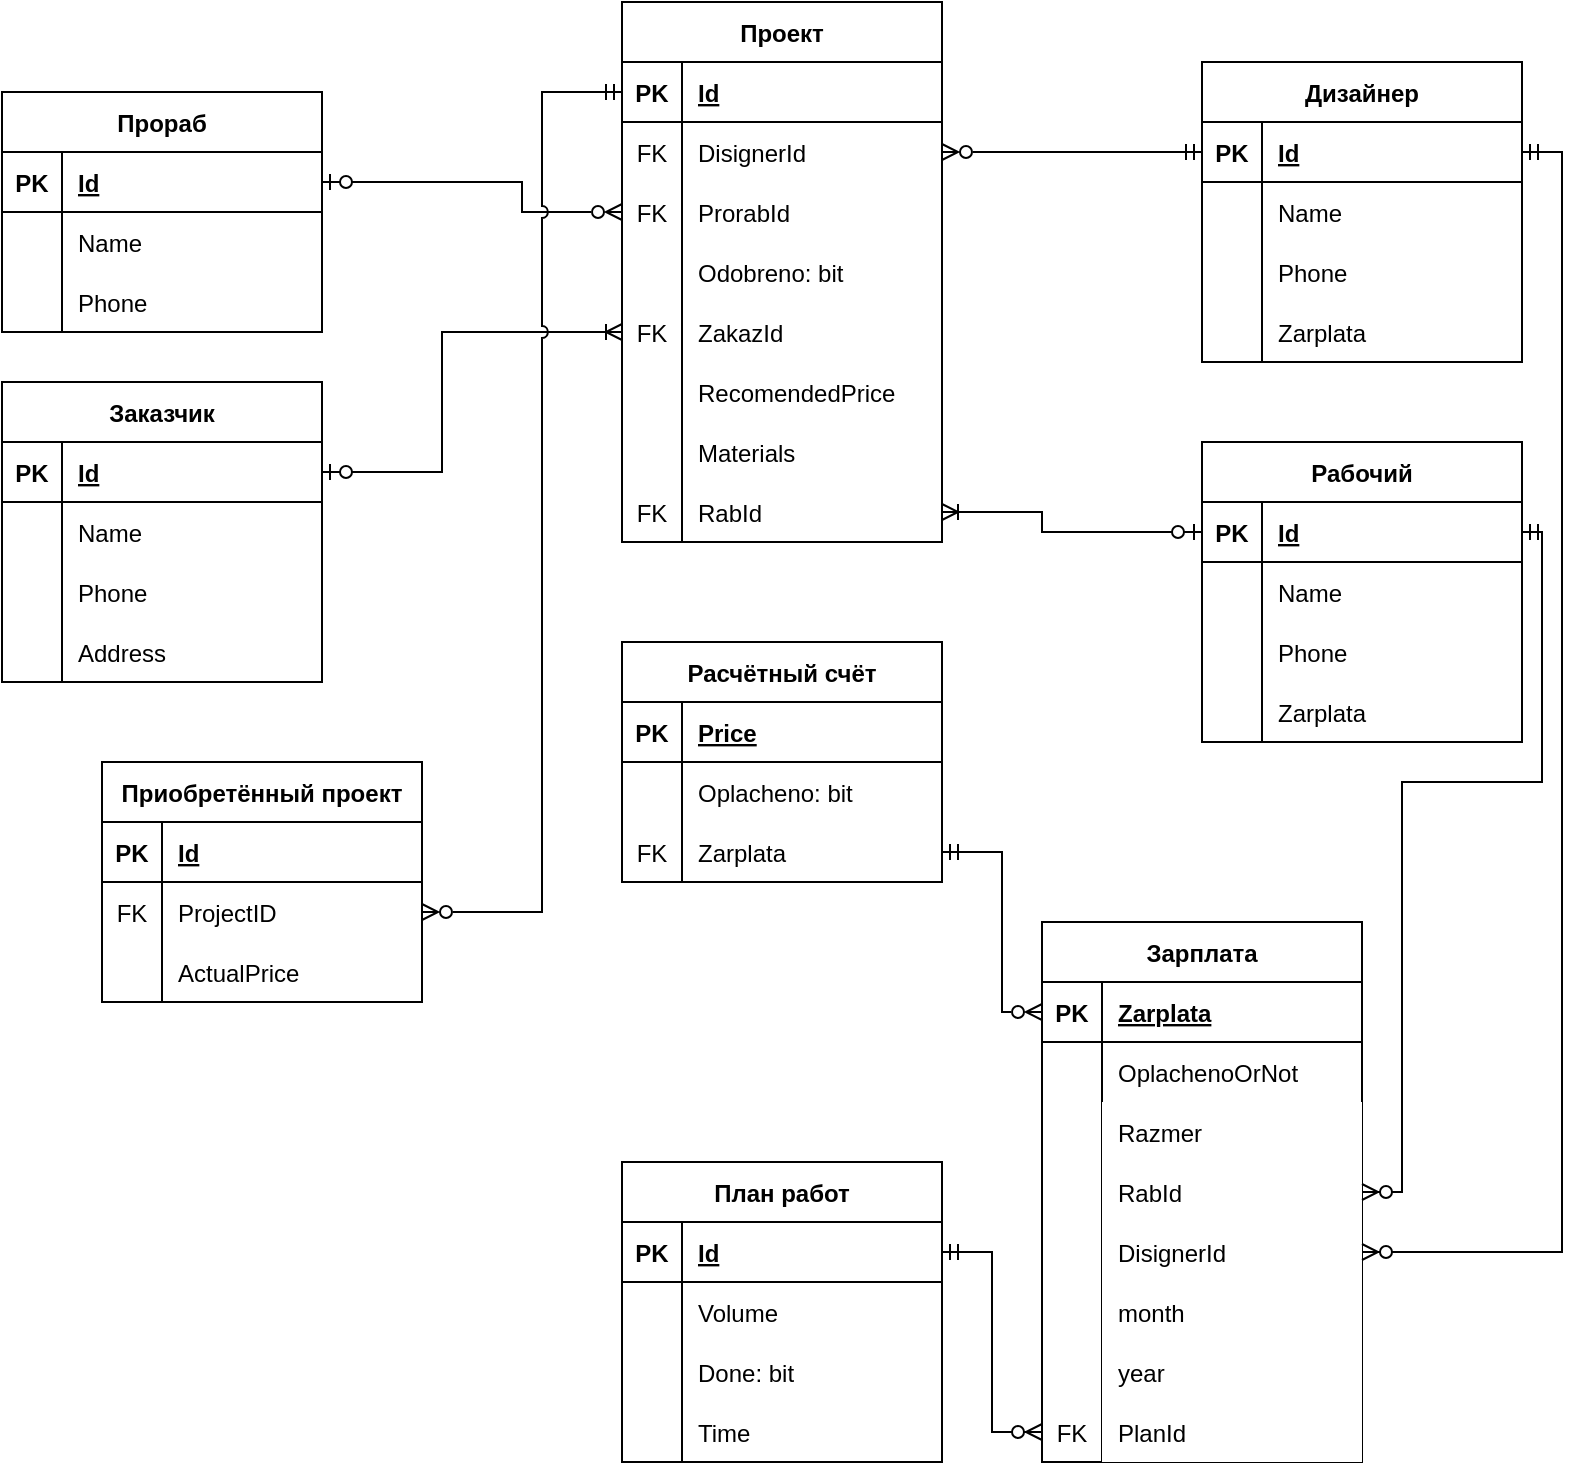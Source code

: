 <mxfile version="13.9.9" type="device"><diagram id="3Rl8tJcSyYSh5Y90n7Nx" name="Page-1"><mxGraphModel dx="1086" dy="806" grid="1" gridSize="10" guides="1" tooltips="1" connect="1" arrows="1" fold="1" page="1" pageScale="1" pageWidth="827" pageHeight="1169" math="0" shadow="0"><root><mxCell id="0"/><mxCell id="1" parent="0"/><mxCell id="2GZpzk0-WSEuEttG-zYp-17" value="Дизайнер" style="shape=table;startSize=30;container=1;collapsible=1;childLayout=tableLayout;fixedRows=1;rowLines=0;fontStyle=1;align=center;resizeLast=1;" parent="1" vertex="1"><mxGeometry x="630" y="60" width="160" height="150" as="geometry"><mxRectangle x="30" y="60" width="90" height="30" as="alternateBounds"/></mxGeometry></mxCell><mxCell id="2GZpzk0-WSEuEttG-zYp-18" value="" style="shape=partialRectangle;collapsible=0;dropTarget=0;pointerEvents=0;fillColor=none;top=0;left=0;bottom=1;right=0;points=[[0,0.5],[1,0.5]];portConstraint=eastwest;" parent="2GZpzk0-WSEuEttG-zYp-17" vertex="1"><mxGeometry y="30" width="160" height="30" as="geometry"/></mxCell><mxCell id="2GZpzk0-WSEuEttG-zYp-19" value="PK" style="shape=partialRectangle;connectable=0;fillColor=none;top=0;left=0;bottom=0;right=0;fontStyle=1;overflow=hidden;" parent="2GZpzk0-WSEuEttG-zYp-18" vertex="1"><mxGeometry width="30" height="30" as="geometry"><mxRectangle width="30" height="30" as="alternateBounds"/></mxGeometry></mxCell><mxCell id="2GZpzk0-WSEuEttG-zYp-20" value="Id" style="shape=partialRectangle;connectable=0;fillColor=none;top=0;left=0;bottom=0;right=0;align=left;spacingLeft=6;fontStyle=5;overflow=hidden;" parent="2GZpzk0-WSEuEttG-zYp-18" vertex="1"><mxGeometry x="30" width="130" height="30" as="geometry"><mxRectangle width="130" height="30" as="alternateBounds"/></mxGeometry></mxCell><mxCell id="2GZpzk0-WSEuEttG-zYp-21" value="" style="shape=partialRectangle;collapsible=0;dropTarget=0;pointerEvents=0;fillColor=none;top=0;left=0;bottom=0;right=0;points=[[0,0.5],[1,0.5]];portConstraint=eastwest;" parent="2GZpzk0-WSEuEttG-zYp-17" vertex="1"><mxGeometry y="60" width="160" height="30" as="geometry"/></mxCell><mxCell id="2GZpzk0-WSEuEttG-zYp-22" value="" style="shape=partialRectangle;connectable=0;fillColor=none;top=0;left=0;bottom=0;right=0;editable=1;overflow=hidden;" parent="2GZpzk0-WSEuEttG-zYp-21" vertex="1"><mxGeometry width="30" height="30" as="geometry"><mxRectangle width="30" height="30" as="alternateBounds"/></mxGeometry></mxCell><mxCell id="2GZpzk0-WSEuEttG-zYp-23" value="Name" style="shape=partialRectangle;connectable=0;fillColor=none;top=0;left=0;bottom=0;right=0;align=left;spacingLeft=6;overflow=hidden;" parent="2GZpzk0-WSEuEttG-zYp-21" vertex="1"><mxGeometry x="30" width="130" height="30" as="geometry"><mxRectangle width="130" height="30" as="alternateBounds"/></mxGeometry></mxCell><mxCell id="2GZpzk0-WSEuEttG-zYp-52" style="shape=partialRectangle;collapsible=0;dropTarget=0;pointerEvents=0;fillColor=none;top=0;left=0;bottom=0;right=0;points=[[0,0.5],[1,0.5]];portConstraint=eastwest;" parent="2GZpzk0-WSEuEttG-zYp-17" vertex="1"><mxGeometry y="90" width="160" height="30" as="geometry"/></mxCell><mxCell id="2GZpzk0-WSEuEttG-zYp-53" style="shape=partialRectangle;connectable=0;fillColor=none;top=0;left=0;bottom=0;right=0;editable=1;overflow=hidden;" parent="2GZpzk0-WSEuEttG-zYp-52" vertex="1"><mxGeometry width="30" height="30" as="geometry"><mxRectangle width="30" height="30" as="alternateBounds"/></mxGeometry></mxCell><mxCell id="2GZpzk0-WSEuEttG-zYp-54" value="Phone" style="shape=partialRectangle;connectable=0;fillColor=none;top=0;left=0;bottom=0;right=0;align=left;spacingLeft=6;overflow=hidden;" parent="2GZpzk0-WSEuEttG-zYp-52" vertex="1"><mxGeometry x="30" width="130" height="30" as="geometry"><mxRectangle width="130" height="30" as="alternateBounds"/></mxGeometry></mxCell><mxCell id="2GZpzk0-WSEuEttG-zYp-129" style="shape=partialRectangle;collapsible=0;dropTarget=0;pointerEvents=0;fillColor=none;top=0;left=0;bottom=0;right=0;points=[[0,0.5],[1,0.5]];portConstraint=eastwest;" parent="2GZpzk0-WSEuEttG-zYp-17" vertex="1"><mxGeometry y="120" width="160" height="30" as="geometry"/></mxCell><mxCell id="2GZpzk0-WSEuEttG-zYp-130" value="" style="shape=partialRectangle;connectable=0;fillColor=none;top=0;left=0;bottom=0;right=0;editable=1;overflow=hidden;" parent="2GZpzk0-WSEuEttG-zYp-129" vertex="1"><mxGeometry width="30" height="30" as="geometry"><mxRectangle width="30" height="30" as="alternateBounds"/></mxGeometry></mxCell><mxCell id="2GZpzk0-WSEuEttG-zYp-131" value="Zarplata" style="shape=partialRectangle;connectable=0;fillColor=none;top=0;left=0;bottom=0;right=0;align=left;spacingLeft=6;overflow=hidden;" parent="2GZpzk0-WSEuEttG-zYp-129" vertex="1"><mxGeometry x="30" width="130" height="30" as="geometry"><mxRectangle width="130" height="30" as="alternateBounds"/></mxGeometry></mxCell><mxCell id="2GZpzk0-WSEuEttG-zYp-24" value="Рабочий" style="shape=table;startSize=30;container=1;collapsible=1;childLayout=tableLayout;fixedRows=1;rowLines=0;fontStyle=1;align=center;resizeLast=1;" parent="1" vertex="1"><mxGeometry x="630" y="250" width="160" height="150" as="geometry"><mxRectangle x="30" y="60" width="90" height="30" as="alternateBounds"/></mxGeometry></mxCell><mxCell id="2GZpzk0-WSEuEttG-zYp-25" value="" style="shape=partialRectangle;collapsible=0;dropTarget=0;pointerEvents=0;fillColor=none;top=0;left=0;bottom=1;right=0;points=[[0,0.5],[1,0.5]];portConstraint=eastwest;" parent="2GZpzk0-WSEuEttG-zYp-24" vertex="1"><mxGeometry y="30" width="160" height="30" as="geometry"/></mxCell><mxCell id="2GZpzk0-WSEuEttG-zYp-26" value="PK" style="shape=partialRectangle;connectable=0;fillColor=none;top=0;left=0;bottom=0;right=0;fontStyle=1;overflow=hidden;" parent="2GZpzk0-WSEuEttG-zYp-25" vertex="1"><mxGeometry width="30" height="30" as="geometry"><mxRectangle width="30" height="30" as="alternateBounds"/></mxGeometry></mxCell><mxCell id="2GZpzk0-WSEuEttG-zYp-27" value="Id" style="shape=partialRectangle;connectable=0;fillColor=none;top=0;left=0;bottom=0;right=0;align=left;spacingLeft=6;fontStyle=5;overflow=hidden;" parent="2GZpzk0-WSEuEttG-zYp-25" vertex="1"><mxGeometry x="30" width="130" height="30" as="geometry"><mxRectangle width="130" height="30" as="alternateBounds"/></mxGeometry></mxCell><mxCell id="2GZpzk0-WSEuEttG-zYp-28" value="" style="shape=partialRectangle;collapsible=0;dropTarget=0;pointerEvents=0;fillColor=none;top=0;left=0;bottom=0;right=0;points=[[0,0.5],[1,0.5]];portConstraint=eastwest;" parent="2GZpzk0-WSEuEttG-zYp-24" vertex="1"><mxGeometry y="60" width="160" height="30" as="geometry"/></mxCell><mxCell id="2GZpzk0-WSEuEttG-zYp-29" value="" style="shape=partialRectangle;connectable=0;fillColor=none;top=0;left=0;bottom=0;right=0;editable=1;overflow=hidden;" parent="2GZpzk0-WSEuEttG-zYp-28" vertex="1"><mxGeometry width="30" height="30" as="geometry"><mxRectangle width="30" height="30" as="alternateBounds"/></mxGeometry></mxCell><mxCell id="2GZpzk0-WSEuEttG-zYp-30" value="Name" style="shape=partialRectangle;connectable=0;fillColor=none;top=0;left=0;bottom=0;right=0;align=left;spacingLeft=6;overflow=hidden;" parent="2GZpzk0-WSEuEttG-zYp-28" vertex="1"><mxGeometry x="30" width="130" height="30" as="geometry"><mxRectangle width="130" height="30" as="alternateBounds"/></mxGeometry></mxCell><mxCell id="2GZpzk0-WSEuEttG-zYp-49" style="shape=partialRectangle;collapsible=0;dropTarget=0;pointerEvents=0;fillColor=none;top=0;left=0;bottom=0;right=0;points=[[0,0.5],[1,0.5]];portConstraint=eastwest;" parent="2GZpzk0-WSEuEttG-zYp-24" vertex="1"><mxGeometry y="90" width="160" height="30" as="geometry"/></mxCell><mxCell id="2GZpzk0-WSEuEttG-zYp-50" style="shape=partialRectangle;connectable=0;fillColor=none;top=0;left=0;bottom=0;right=0;editable=1;overflow=hidden;" parent="2GZpzk0-WSEuEttG-zYp-49" vertex="1"><mxGeometry width="30" height="30" as="geometry"><mxRectangle width="30" height="30" as="alternateBounds"/></mxGeometry></mxCell><mxCell id="2GZpzk0-WSEuEttG-zYp-51" value="Phone" style="shape=partialRectangle;connectable=0;fillColor=none;top=0;left=0;bottom=0;right=0;align=left;spacingLeft=6;overflow=hidden;" parent="2GZpzk0-WSEuEttG-zYp-49" vertex="1"><mxGeometry x="30" width="130" height="30" as="geometry"><mxRectangle width="130" height="30" as="alternateBounds"/></mxGeometry></mxCell><mxCell id="2GZpzk0-WSEuEttG-zYp-110" style="shape=partialRectangle;collapsible=0;dropTarget=0;pointerEvents=0;fillColor=none;top=0;left=0;bottom=0;right=0;points=[[0,0.5],[1,0.5]];portConstraint=eastwest;" parent="2GZpzk0-WSEuEttG-zYp-24" vertex="1"><mxGeometry y="120" width="160" height="30" as="geometry"/></mxCell><mxCell id="2GZpzk0-WSEuEttG-zYp-111" value="" style="shape=partialRectangle;connectable=0;fillColor=none;top=0;left=0;bottom=0;right=0;editable=1;overflow=hidden;" parent="2GZpzk0-WSEuEttG-zYp-110" vertex="1"><mxGeometry width="30" height="30" as="geometry"><mxRectangle width="30" height="30" as="alternateBounds"/></mxGeometry></mxCell><mxCell id="2GZpzk0-WSEuEttG-zYp-112" value="Zarplata" style="shape=partialRectangle;connectable=0;fillColor=none;top=0;left=0;bottom=0;right=0;align=left;spacingLeft=6;overflow=hidden;" parent="2GZpzk0-WSEuEttG-zYp-110" vertex="1"><mxGeometry x="30" width="130" height="30" as="geometry"><mxRectangle width="130" height="30" as="alternateBounds"/></mxGeometry></mxCell><mxCell id="2GZpzk0-WSEuEttG-zYp-65" value="Заказчик" style="shape=table;startSize=30;container=1;collapsible=1;childLayout=tableLayout;fixedRows=1;rowLines=0;fontStyle=1;align=center;resizeLast=1;" parent="1" vertex="1"><mxGeometry x="30" y="220" width="160" height="150" as="geometry"><mxRectangle x="30" y="60" width="90" height="30" as="alternateBounds"/></mxGeometry></mxCell><mxCell id="2GZpzk0-WSEuEttG-zYp-66" value="" style="shape=partialRectangle;collapsible=0;dropTarget=0;pointerEvents=0;fillColor=none;top=0;left=0;bottom=1;right=0;points=[[0,0.5],[1,0.5]];portConstraint=eastwest;" parent="2GZpzk0-WSEuEttG-zYp-65" vertex="1"><mxGeometry y="30" width="160" height="30" as="geometry"/></mxCell><mxCell id="2GZpzk0-WSEuEttG-zYp-67" value="PK" style="shape=partialRectangle;connectable=0;fillColor=none;top=0;left=0;bottom=0;right=0;fontStyle=1;overflow=hidden;" parent="2GZpzk0-WSEuEttG-zYp-66" vertex="1"><mxGeometry width="30" height="30" as="geometry"><mxRectangle width="30" height="30" as="alternateBounds"/></mxGeometry></mxCell><mxCell id="2GZpzk0-WSEuEttG-zYp-68" value="Id" style="shape=partialRectangle;connectable=0;fillColor=none;top=0;left=0;bottom=0;right=0;align=left;spacingLeft=6;fontStyle=5;overflow=hidden;" parent="2GZpzk0-WSEuEttG-zYp-66" vertex="1"><mxGeometry x="30" width="130" height="30" as="geometry"><mxRectangle width="130" height="30" as="alternateBounds"/></mxGeometry></mxCell><mxCell id="2GZpzk0-WSEuEttG-zYp-69" value="" style="shape=partialRectangle;collapsible=0;dropTarget=0;pointerEvents=0;fillColor=none;top=0;left=0;bottom=0;right=0;points=[[0,0.5],[1,0.5]];portConstraint=eastwest;" parent="2GZpzk0-WSEuEttG-zYp-65" vertex="1"><mxGeometry y="60" width="160" height="30" as="geometry"/></mxCell><mxCell id="2GZpzk0-WSEuEttG-zYp-70" value="" style="shape=partialRectangle;connectable=0;fillColor=none;top=0;left=0;bottom=0;right=0;editable=1;overflow=hidden;" parent="2GZpzk0-WSEuEttG-zYp-69" vertex="1"><mxGeometry width="30" height="30" as="geometry"><mxRectangle width="30" height="30" as="alternateBounds"/></mxGeometry></mxCell><mxCell id="2GZpzk0-WSEuEttG-zYp-71" value="Name" style="shape=partialRectangle;connectable=0;fillColor=none;top=0;left=0;bottom=0;right=0;align=left;spacingLeft=6;overflow=hidden;" parent="2GZpzk0-WSEuEttG-zYp-69" vertex="1"><mxGeometry x="30" width="130" height="30" as="geometry"><mxRectangle width="130" height="30" as="alternateBounds"/></mxGeometry></mxCell><mxCell id="2GZpzk0-WSEuEttG-zYp-72" style="shape=partialRectangle;collapsible=0;dropTarget=0;pointerEvents=0;fillColor=none;top=0;left=0;bottom=0;right=0;points=[[0,0.5],[1,0.5]];portConstraint=eastwest;" parent="2GZpzk0-WSEuEttG-zYp-65" vertex="1"><mxGeometry y="90" width="160" height="30" as="geometry"/></mxCell><mxCell id="2GZpzk0-WSEuEttG-zYp-73" style="shape=partialRectangle;connectable=0;fillColor=none;top=0;left=0;bottom=0;right=0;editable=1;overflow=hidden;" parent="2GZpzk0-WSEuEttG-zYp-72" vertex="1"><mxGeometry width="30" height="30" as="geometry"><mxRectangle width="30" height="30" as="alternateBounds"/></mxGeometry></mxCell><mxCell id="2GZpzk0-WSEuEttG-zYp-74" value="Phone" style="shape=partialRectangle;connectable=0;fillColor=none;top=0;left=0;bottom=0;right=0;align=left;spacingLeft=6;overflow=hidden;" parent="2GZpzk0-WSEuEttG-zYp-72" vertex="1"><mxGeometry x="30" width="130" height="30" as="geometry"><mxRectangle width="130" height="30" as="alternateBounds"/></mxGeometry></mxCell><mxCell id="2GZpzk0-WSEuEttG-zYp-75" style="shape=partialRectangle;collapsible=0;dropTarget=0;pointerEvents=0;fillColor=none;top=0;left=0;bottom=0;right=0;points=[[0,0.5],[1,0.5]];portConstraint=eastwest;" parent="2GZpzk0-WSEuEttG-zYp-65" vertex="1"><mxGeometry y="120" width="160" height="30" as="geometry"/></mxCell><mxCell id="2GZpzk0-WSEuEttG-zYp-76" style="shape=partialRectangle;connectable=0;fillColor=none;top=0;left=0;bottom=0;right=0;editable=1;overflow=hidden;" parent="2GZpzk0-WSEuEttG-zYp-75" vertex="1"><mxGeometry width="30" height="30" as="geometry"><mxRectangle width="30" height="30" as="alternateBounds"/></mxGeometry></mxCell><mxCell id="2GZpzk0-WSEuEttG-zYp-77" value="Address" style="shape=partialRectangle;connectable=0;fillColor=none;top=0;left=0;bottom=0;right=0;align=left;spacingLeft=6;overflow=hidden;" parent="2GZpzk0-WSEuEttG-zYp-75" vertex="1"><mxGeometry x="30" width="130" height="30" as="geometry"><mxRectangle width="130" height="30" as="alternateBounds"/></mxGeometry></mxCell><mxCell id="2GZpzk0-WSEuEttG-zYp-81" value="Проект" style="shape=table;startSize=30;container=1;collapsible=1;childLayout=tableLayout;fixedRows=1;rowLines=0;fontStyle=1;align=center;resizeLast=1;" parent="1" vertex="1"><mxGeometry x="340" y="30" width="160" height="270" as="geometry"><mxRectangle x="30" y="60" width="90" height="30" as="alternateBounds"/></mxGeometry></mxCell><mxCell id="2GZpzk0-WSEuEttG-zYp-82" value="" style="shape=partialRectangle;collapsible=0;dropTarget=0;pointerEvents=0;fillColor=none;top=0;left=0;bottom=1;right=0;points=[[0,0.5],[1,0.5]];portConstraint=eastwest;" parent="2GZpzk0-WSEuEttG-zYp-81" vertex="1"><mxGeometry y="30" width="160" height="30" as="geometry"/></mxCell><mxCell id="2GZpzk0-WSEuEttG-zYp-83" value="PK" style="shape=partialRectangle;connectable=0;fillColor=none;top=0;left=0;bottom=0;right=0;fontStyle=1;overflow=hidden;" parent="2GZpzk0-WSEuEttG-zYp-82" vertex="1"><mxGeometry width="30" height="30" as="geometry"><mxRectangle width="30" height="30" as="alternateBounds"/></mxGeometry></mxCell><mxCell id="2GZpzk0-WSEuEttG-zYp-84" value="Id" style="shape=partialRectangle;connectable=0;fillColor=none;top=0;left=0;bottom=0;right=0;align=left;spacingLeft=6;fontStyle=5;overflow=hidden;" parent="2GZpzk0-WSEuEttG-zYp-82" vertex="1"><mxGeometry x="30" width="130" height="30" as="geometry"><mxRectangle width="130" height="30" as="alternateBounds"/></mxGeometry></mxCell><mxCell id="2GZpzk0-WSEuEttG-zYp-85" value="" style="shape=partialRectangle;collapsible=0;dropTarget=0;pointerEvents=0;fillColor=none;top=0;left=0;bottom=0;right=0;points=[[0,0.5],[1,0.5]];portConstraint=eastwest;" parent="2GZpzk0-WSEuEttG-zYp-81" vertex="1"><mxGeometry y="60" width="160" height="30" as="geometry"/></mxCell><mxCell id="2GZpzk0-WSEuEttG-zYp-86" value="FK" style="shape=partialRectangle;connectable=0;fillColor=none;top=0;left=0;bottom=0;right=0;editable=1;overflow=hidden;" parent="2GZpzk0-WSEuEttG-zYp-85" vertex="1"><mxGeometry width="30" height="30" as="geometry"><mxRectangle width="30" height="30" as="alternateBounds"/></mxGeometry></mxCell><mxCell id="2GZpzk0-WSEuEttG-zYp-87" value="DisignerId" style="shape=partialRectangle;connectable=0;fillColor=none;top=0;left=0;bottom=0;right=0;align=left;spacingLeft=6;overflow=hidden;" parent="2GZpzk0-WSEuEttG-zYp-85" vertex="1"><mxGeometry x="30" width="130" height="30" as="geometry"><mxRectangle width="130" height="30" as="alternateBounds"/></mxGeometry></mxCell><mxCell id="2GZpzk0-WSEuEttG-zYp-220" style="shape=partialRectangle;collapsible=0;dropTarget=0;pointerEvents=0;fillColor=none;top=0;left=0;bottom=0;right=0;points=[[0,0.5],[1,0.5]];portConstraint=eastwest;" parent="2GZpzk0-WSEuEttG-zYp-81" vertex="1"><mxGeometry y="90" width="160" height="30" as="geometry"/></mxCell><mxCell id="2GZpzk0-WSEuEttG-zYp-221" value="FK" style="shape=partialRectangle;connectable=0;fillColor=none;top=0;left=0;bottom=0;right=0;editable=1;overflow=hidden;" parent="2GZpzk0-WSEuEttG-zYp-220" vertex="1"><mxGeometry width="30" height="30" as="geometry"><mxRectangle width="30" height="30" as="alternateBounds"/></mxGeometry></mxCell><mxCell id="2GZpzk0-WSEuEttG-zYp-222" value="ProrabId" style="shape=partialRectangle;connectable=0;fillColor=none;top=0;left=0;bottom=0;right=0;align=left;spacingLeft=6;overflow=hidden;" parent="2GZpzk0-WSEuEttG-zYp-220" vertex="1"><mxGeometry x="30" width="130" height="30" as="geometry"><mxRectangle width="130" height="30" as="alternateBounds"/></mxGeometry></mxCell><mxCell id="2GZpzk0-WSEuEttG-zYp-88" style="shape=partialRectangle;collapsible=0;dropTarget=0;pointerEvents=0;fillColor=none;top=0;left=0;bottom=0;right=0;points=[[0,0.5],[1,0.5]];portConstraint=eastwest;" parent="2GZpzk0-WSEuEttG-zYp-81" vertex="1"><mxGeometry y="120" width="160" height="30" as="geometry"/></mxCell><mxCell id="2GZpzk0-WSEuEttG-zYp-89" style="shape=partialRectangle;connectable=0;fillColor=none;top=0;left=0;bottom=0;right=0;editable=1;overflow=hidden;" parent="2GZpzk0-WSEuEttG-zYp-88" vertex="1"><mxGeometry width="30" height="30" as="geometry"><mxRectangle width="30" height="30" as="alternateBounds"/></mxGeometry></mxCell><mxCell id="2GZpzk0-WSEuEttG-zYp-90" value="Odobreno: bit" style="shape=partialRectangle;connectable=0;fillColor=none;top=0;left=0;bottom=0;right=0;align=left;spacingLeft=6;overflow=hidden;" parent="2GZpzk0-WSEuEttG-zYp-88" vertex="1"><mxGeometry x="30" width="130" height="30" as="geometry"><mxRectangle width="130" height="30" as="alternateBounds"/></mxGeometry></mxCell><mxCell id="2GZpzk0-WSEuEttG-zYp-91" style="shape=partialRectangle;collapsible=0;dropTarget=0;pointerEvents=0;fillColor=none;top=0;left=0;bottom=0;right=0;points=[[0,0.5],[1,0.5]];portConstraint=eastwest;" parent="2GZpzk0-WSEuEttG-zYp-81" vertex="1"><mxGeometry y="150" width="160" height="30" as="geometry"/></mxCell><mxCell id="2GZpzk0-WSEuEttG-zYp-92" value="FK" style="shape=partialRectangle;connectable=0;fillColor=none;top=0;left=0;bottom=0;right=0;editable=1;overflow=hidden;" parent="2GZpzk0-WSEuEttG-zYp-91" vertex="1"><mxGeometry width="30" height="30" as="geometry"><mxRectangle width="30" height="30" as="alternateBounds"/></mxGeometry></mxCell><mxCell id="2GZpzk0-WSEuEttG-zYp-93" value="ZakazId" style="shape=partialRectangle;connectable=0;fillColor=none;top=0;left=0;bottom=0;right=0;align=left;spacingLeft=6;overflow=hidden;" parent="2GZpzk0-WSEuEttG-zYp-91" vertex="1"><mxGeometry x="30" width="130" height="30" as="geometry"><mxRectangle width="130" height="30" as="alternateBounds"/></mxGeometry></mxCell><mxCell id="2GZpzk0-WSEuEttG-zYp-94" style="shape=partialRectangle;collapsible=0;dropTarget=0;pointerEvents=0;fillColor=none;top=0;left=0;bottom=0;right=0;points=[[0,0.5],[1,0.5]];portConstraint=eastwest;" parent="2GZpzk0-WSEuEttG-zYp-81" vertex="1"><mxGeometry y="180" width="160" height="30" as="geometry"/></mxCell><mxCell id="2GZpzk0-WSEuEttG-zYp-95" value="" style="shape=partialRectangle;connectable=0;fillColor=none;top=0;left=0;bottom=0;right=0;editable=1;overflow=hidden;" parent="2GZpzk0-WSEuEttG-zYp-94" vertex="1"><mxGeometry width="30" height="30" as="geometry"><mxRectangle width="30" height="30" as="alternateBounds"/></mxGeometry></mxCell><mxCell id="2GZpzk0-WSEuEttG-zYp-96" value="RecomendedPrice" style="shape=partialRectangle;connectable=0;fillColor=none;top=0;left=0;bottom=0;right=0;align=left;spacingLeft=6;overflow=hidden;" parent="2GZpzk0-WSEuEttG-zYp-94" vertex="1"><mxGeometry x="30" width="130" height="30" as="geometry"><mxRectangle width="130" height="30" as="alternateBounds"/></mxGeometry></mxCell><mxCell id="2GZpzk0-WSEuEttG-zYp-113" style="shape=partialRectangle;collapsible=0;dropTarget=0;pointerEvents=0;fillColor=none;top=0;left=0;bottom=0;right=0;points=[[0,0.5],[1,0.5]];portConstraint=eastwest;" parent="2GZpzk0-WSEuEttG-zYp-81" vertex="1"><mxGeometry y="210" width="160" height="30" as="geometry"/></mxCell><mxCell id="2GZpzk0-WSEuEttG-zYp-114" style="shape=partialRectangle;connectable=0;fillColor=none;top=0;left=0;bottom=0;right=0;editable=1;overflow=hidden;" parent="2GZpzk0-WSEuEttG-zYp-113" vertex="1"><mxGeometry width="30" height="30" as="geometry"><mxRectangle width="30" height="30" as="alternateBounds"/></mxGeometry></mxCell><mxCell id="2GZpzk0-WSEuEttG-zYp-115" value="Materials" style="shape=partialRectangle;connectable=0;fillColor=none;top=0;left=0;bottom=0;right=0;align=left;spacingLeft=6;overflow=hidden;" parent="2GZpzk0-WSEuEttG-zYp-113" vertex="1"><mxGeometry x="30" width="130" height="30" as="geometry"><mxRectangle width="130" height="30" as="alternateBounds"/></mxGeometry></mxCell><mxCell id="2GZpzk0-WSEuEttG-zYp-181" style="shape=partialRectangle;collapsible=0;dropTarget=0;pointerEvents=0;fillColor=none;top=0;left=0;bottom=0;right=0;points=[[0,0.5],[1,0.5]];portConstraint=eastwest;" parent="2GZpzk0-WSEuEttG-zYp-81" vertex="1"><mxGeometry y="240" width="160" height="30" as="geometry"/></mxCell><mxCell id="2GZpzk0-WSEuEttG-zYp-182" value="FK" style="shape=partialRectangle;connectable=0;fillColor=none;top=0;left=0;bottom=0;right=0;editable=1;overflow=hidden;" parent="2GZpzk0-WSEuEttG-zYp-181" vertex="1"><mxGeometry width="30" height="30" as="geometry"><mxRectangle width="30" height="30" as="alternateBounds"/></mxGeometry></mxCell><mxCell id="2GZpzk0-WSEuEttG-zYp-183" value="RabId" style="shape=partialRectangle;connectable=0;fillColor=none;top=0;left=0;bottom=0;right=0;align=left;spacingLeft=6;overflow=hidden;" parent="2GZpzk0-WSEuEttG-zYp-181" vertex="1"><mxGeometry x="30" width="130" height="30" as="geometry"><mxRectangle width="130" height="30" as="alternateBounds"/></mxGeometry></mxCell><mxCell id="2GZpzk0-WSEuEttG-zYp-97" value="Расчётный счёт" style="shape=table;startSize=30;container=1;collapsible=1;childLayout=tableLayout;fixedRows=1;rowLines=0;fontStyle=1;align=center;resizeLast=1;" parent="1" vertex="1"><mxGeometry x="340" y="350" width="160" height="120" as="geometry"><mxRectangle x="30" y="60" width="90" height="30" as="alternateBounds"/></mxGeometry></mxCell><mxCell id="2GZpzk0-WSEuEttG-zYp-98" value="" style="shape=partialRectangle;collapsible=0;dropTarget=0;pointerEvents=0;fillColor=none;top=0;left=0;bottom=1;right=0;points=[[0,0.5],[1,0.5]];portConstraint=eastwest;" parent="2GZpzk0-WSEuEttG-zYp-97" vertex="1"><mxGeometry y="30" width="160" height="30" as="geometry"/></mxCell><mxCell id="2GZpzk0-WSEuEttG-zYp-99" value="PK" style="shape=partialRectangle;connectable=0;fillColor=none;top=0;left=0;bottom=0;right=0;fontStyle=1;overflow=hidden;" parent="2GZpzk0-WSEuEttG-zYp-98" vertex="1"><mxGeometry width="30" height="30" as="geometry"><mxRectangle width="30" height="30" as="alternateBounds"/></mxGeometry></mxCell><mxCell id="2GZpzk0-WSEuEttG-zYp-100" value="Price" style="shape=partialRectangle;connectable=0;fillColor=none;top=0;left=0;bottom=0;right=0;align=left;spacingLeft=6;fontStyle=5;overflow=hidden;" parent="2GZpzk0-WSEuEttG-zYp-98" vertex="1"><mxGeometry x="30" width="130" height="30" as="geometry"><mxRectangle width="130" height="30" as="alternateBounds"/></mxGeometry></mxCell><mxCell id="2GZpzk0-WSEuEttG-zYp-101" value="" style="shape=partialRectangle;collapsible=0;dropTarget=0;pointerEvents=0;fillColor=none;top=0;left=0;bottom=0;right=0;points=[[0,0.5],[1,0.5]];portConstraint=eastwest;" parent="2GZpzk0-WSEuEttG-zYp-97" vertex="1"><mxGeometry y="60" width="160" height="30" as="geometry"/></mxCell><mxCell id="2GZpzk0-WSEuEttG-zYp-102" value="" style="shape=partialRectangle;connectable=0;fillColor=none;top=0;left=0;bottom=0;right=0;editable=1;overflow=hidden;" parent="2GZpzk0-WSEuEttG-zYp-101" vertex="1"><mxGeometry width="30" height="30" as="geometry"><mxRectangle width="30" height="30" as="alternateBounds"/></mxGeometry></mxCell><mxCell id="2GZpzk0-WSEuEttG-zYp-103" value="Oplacheno: bit" style="shape=partialRectangle;connectable=0;fillColor=none;top=0;left=0;bottom=0;right=0;align=left;spacingLeft=6;overflow=hidden;" parent="2GZpzk0-WSEuEttG-zYp-101" vertex="1"><mxGeometry x="30" width="130" height="30" as="geometry"><mxRectangle width="130" height="30" as="alternateBounds"/></mxGeometry></mxCell><mxCell id="2GZpzk0-WSEuEttG-zYp-116" style="shape=partialRectangle;collapsible=0;dropTarget=0;pointerEvents=0;fillColor=none;top=0;left=0;bottom=0;right=0;points=[[0,0.5],[1,0.5]];portConstraint=eastwest;" parent="2GZpzk0-WSEuEttG-zYp-97" vertex="1"><mxGeometry y="90" width="160" height="30" as="geometry"/></mxCell><mxCell id="2GZpzk0-WSEuEttG-zYp-117" value="FK" style="shape=partialRectangle;connectable=0;fillColor=none;top=0;left=0;bottom=0;right=0;editable=1;overflow=hidden;" parent="2GZpzk0-WSEuEttG-zYp-116" vertex="1"><mxGeometry width="30" height="30" as="geometry"><mxRectangle width="30" height="30" as="alternateBounds"/></mxGeometry></mxCell><mxCell id="2GZpzk0-WSEuEttG-zYp-118" value="Zarplata" style="shape=partialRectangle;connectable=0;fillColor=none;top=0;left=0;bottom=0;right=0;align=left;spacingLeft=6;overflow=hidden;" parent="2GZpzk0-WSEuEttG-zYp-116" vertex="1"><mxGeometry x="30" width="130" height="30" as="geometry"><mxRectangle width="130" height="30" as="alternateBounds"/></mxGeometry></mxCell><mxCell id="2GZpzk0-WSEuEttG-zYp-119" value="Зарплата" style="shape=table;startSize=30;container=1;collapsible=1;childLayout=tableLayout;fixedRows=1;rowLines=0;fontStyle=1;align=center;resizeLast=1;" parent="1" vertex="1"><mxGeometry x="550" y="490" width="160" height="270" as="geometry"><mxRectangle x="30" y="60" width="90" height="30" as="alternateBounds"/></mxGeometry></mxCell><mxCell id="2GZpzk0-WSEuEttG-zYp-120" value="" style="shape=partialRectangle;collapsible=0;dropTarget=0;pointerEvents=0;fillColor=none;top=0;left=0;bottom=1;right=0;points=[[0,0.5],[1,0.5]];portConstraint=eastwest;" parent="2GZpzk0-WSEuEttG-zYp-119" vertex="1"><mxGeometry y="30" width="160" height="30" as="geometry"/></mxCell><mxCell id="2GZpzk0-WSEuEttG-zYp-121" value="PK" style="shape=partialRectangle;connectable=0;fillColor=none;top=0;left=0;bottom=0;right=0;fontStyle=1;overflow=hidden;" parent="2GZpzk0-WSEuEttG-zYp-120" vertex="1"><mxGeometry width="30" height="30" as="geometry"><mxRectangle width="30" height="30" as="alternateBounds"/></mxGeometry></mxCell><mxCell id="2GZpzk0-WSEuEttG-zYp-122" value="Zarplata" style="shape=partialRectangle;connectable=0;fillColor=none;top=0;left=0;bottom=0;right=0;align=left;spacingLeft=6;fontStyle=5;overflow=hidden;" parent="2GZpzk0-WSEuEttG-zYp-120" vertex="1"><mxGeometry x="30" width="130" height="30" as="geometry"><mxRectangle width="130" height="30" as="alternateBounds"/></mxGeometry></mxCell><mxCell id="2GZpzk0-WSEuEttG-zYp-123" value="" style="shape=partialRectangle;collapsible=0;dropTarget=0;pointerEvents=0;fillColor=none;top=0;left=0;bottom=0;right=0;points=[[0,0.5],[1,0.5]];portConstraint=eastwest;" parent="2GZpzk0-WSEuEttG-zYp-119" vertex="1"><mxGeometry y="60" width="160" height="30" as="geometry"/></mxCell><mxCell id="2GZpzk0-WSEuEttG-zYp-124" value="" style="shape=partialRectangle;connectable=0;fillColor=none;top=0;left=0;bottom=0;right=0;editable=1;overflow=hidden;" parent="2GZpzk0-WSEuEttG-zYp-123" vertex="1"><mxGeometry width="30" height="30" as="geometry"><mxRectangle width="30" height="30" as="alternateBounds"/></mxGeometry></mxCell><mxCell id="2GZpzk0-WSEuEttG-zYp-125" value="OplachenoOrNot" style="shape=partialRectangle;connectable=0;fillColor=none;top=0;left=0;bottom=0;right=0;align=left;spacingLeft=6;overflow=hidden;" parent="2GZpzk0-WSEuEttG-zYp-123" vertex="1"><mxGeometry x="30" width="130" height="30" as="geometry"><mxRectangle width="130" height="30" as="alternateBounds"/></mxGeometry></mxCell><mxCell id="52WISoop0976-E9HPHbw-19" value="" style="shape=partialRectangle;collapsible=0;dropTarget=0;pointerEvents=0;fillColor=none;top=0;left=0;bottom=0;right=0;points=[[0,0.5],[1,0.5]];portConstraint=eastwest;" parent="2GZpzk0-WSEuEttG-zYp-119" vertex="1"><mxGeometry y="90" width="160" height="30" as="geometry"/></mxCell><mxCell id="52WISoop0976-E9HPHbw-20" value="" style="shape=partialRectangle;connectable=0;fillColor=none;top=0;left=0;bottom=0;right=0;editable=1;overflow=hidden;" parent="52WISoop0976-E9HPHbw-19" vertex="1"><mxGeometry width="30" height="30" as="geometry"><mxRectangle width="30" height="30" as="alternateBounds"/></mxGeometry></mxCell><mxCell id="52WISoop0976-E9HPHbw-21" value="Razmer" style="shape=partialRectangle;connectable=0;top=0;left=0;bottom=0;right=0;align=left;spacingLeft=6;overflow=hidden;" parent="52WISoop0976-E9HPHbw-19" vertex="1"><mxGeometry x="30" width="130" height="30" as="geometry"><mxRectangle width="130" height="30" as="alternateBounds"/></mxGeometry></mxCell><mxCell id="52WISoop0976-E9HPHbw-22" value="" style="shape=partialRectangle;collapsible=0;dropTarget=0;pointerEvents=0;fillColor=none;top=0;left=0;bottom=0;right=0;points=[[0,0.5],[1,0.5]];portConstraint=eastwest;" parent="2GZpzk0-WSEuEttG-zYp-119" vertex="1"><mxGeometry y="120" width="160" height="30" as="geometry"/></mxCell><mxCell id="52WISoop0976-E9HPHbw-23" value="" style="shape=partialRectangle;connectable=0;fillColor=none;top=0;left=0;bottom=0;right=0;editable=1;overflow=hidden;" parent="52WISoop0976-E9HPHbw-22" vertex="1"><mxGeometry width="30" height="30" as="geometry"><mxRectangle width="30" height="30" as="alternateBounds"/></mxGeometry></mxCell><mxCell id="52WISoop0976-E9HPHbw-24" value="RabId" style="shape=partialRectangle;connectable=0;top=0;left=0;bottom=0;right=0;align=left;spacingLeft=6;overflow=hidden;" parent="52WISoop0976-E9HPHbw-22" vertex="1"><mxGeometry x="30" width="130" height="30" as="geometry"><mxRectangle width="130" height="30" as="alternateBounds"/></mxGeometry></mxCell><mxCell id="52WISoop0976-E9HPHbw-25" value="" style="shape=partialRectangle;collapsible=0;dropTarget=0;pointerEvents=0;fillColor=none;top=0;left=0;bottom=0;right=0;points=[[0,0.5],[1,0.5]];portConstraint=eastwest;" parent="2GZpzk0-WSEuEttG-zYp-119" vertex="1"><mxGeometry y="150" width="160" height="30" as="geometry"/></mxCell><mxCell id="52WISoop0976-E9HPHbw-26" value="" style="shape=partialRectangle;connectable=0;fillColor=none;top=0;left=0;bottom=0;right=0;editable=1;overflow=hidden;" parent="52WISoop0976-E9HPHbw-25" vertex="1"><mxGeometry width="30" height="30" as="geometry"><mxRectangle width="30" height="30" as="alternateBounds"/></mxGeometry></mxCell><mxCell id="52WISoop0976-E9HPHbw-27" value="DisignerId" style="shape=partialRectangle;connectable=0;top=0;left=0;bottom=0;right=0;align=left;spacingLeft=6;overflow=hidden;" parent="52WISoop0976-E9HPHbw-25" vertex="1"><mxGeometry x="30" width="130" height="30" as="geometry"><mxRectangle width="130" height="30" as="alternateBounds"/></mxGeometry></mxCell><mxCell id="52WISoop0976-E9HPHbw-28" value="" style="shape=partialRectangle;collapsible=0;dropTarget=0;pointerEvents=0;fillColor=none;top=0;left=0;bottom=0;right=0;points=[[0,0.5],[1,0.5]];portConstraint=eastwest;" parent="2GZpzk0-WSEuEttG-zYp-119" vertex="1"><mxGeometry y="180" width="160" height="30" as="geometry"/></mxCell><mxCell id="52WISoop0976-E9HPHbw-29" value="" style="shape=partialRectangle;connectable=0;fillColor=none;top=0;left=0;bottom=0;right=0;editable=1;overflow=hidden;" parent="52WISoop0976-E9HPHbw-28" vertex="1"><mxGeometry width="30" height="30" as="geometry"><mxRectangle width="30" height="30" as="alternateBounds"/></mxGeometry></mxCell><mxCell id="52WISoop0976-E9HPHbw-30" value="month" style="shape=partialRectangle;connectable=0;top=0;left=0;bottom=0;right=0;align=left;spacingLeft=6;overflow=hidden;" parent="52WISoop0976-E9HPHbw-28" vertex="1"><mxGeometry x="30" width="130" height="30" as="geometry"><mxRectangle width="130" height="30" as="alternateBounds"/></mxGeometry></mxCell><mxCell id="52WISoop0976-E9HPHbw-31" value="" style="shape=partialRectangle;collapsible=0;dropTarget=0;pointerEvents=0;fillColor=none;top=0;left=0;bottom=0;right=0;points=[[0,0.5],[1,0.5]];portConstraint=eastwest;" parent="2GZpzk0-WSEuEttG-zYp-119" vertex="1"><mxGeometry y="210" width="160" height="30" as="geometry"/></mxCell><mxCell id="52WISoop0976-E9HPHbw-32" value="" style="shape=partialRectangle;connectable=0;fillColor=none;top=0;left=0;bottom=0;right=0;editable=1;overflow=hidden;" parent="52WISoop0976-E9HPHbw-31" vertex="1"><mxGeometry width="30" height="30" as="geometry"><mxRectangle width="30" height="30" as="alternateBounds"/></mxGeometry></mxCell><mxCell id="52WISoop0976-E9HPHbw-33" value="year" style="shape=partialRectangle;connectable=0;top=0;left=0;bottom=0;right=0;align=left;spacingLeft=6;overflow=hidden;" parent="52WISoop0976-E9HPHbw-31" vertex="1"><mxGeometry x="30" width="130" height="30" as="geometry"><mxRectangle width="130" height="30" as="alternateBounds"/></mxGeometry></mxCell><mxCell id="4nK4UZOHgQ07K8VdD2ZO-25" value="" style="shape=partialRectangle;collapsible=0;dropTarget=0;pointerEvents=0;fillColor=none;top=0;left=0;bottom=0;right=0;points=[[0,0.5],[1,0.5]];portConstraint=eastwest;" vertex="1" parent="2GZpzk0-WSEuEttG-zYp-119"><mxGeometry y="240" width="160" height="30" as="geometry"/></mxCell><mxCell id="4nK4UZOHgQ07K8VdD2ZO-26" value="FK" style="shape=partialRectangle;connectable=0;fillColor=none;top=0;left=0;bottom=0;right=0;editable=1;overflow=hidden;" vertex="1" parent="4nK4UZOHgQ07K8VdD2ZO-25"><mxGeometry width="30" height="30" as="geometry"><mxRectangle width="30" height="30" as="alternateBounds"/></mxGeometry></mxCell><mxCell id="4nK4UZOHgQ07K8VdD2ZO-27" value="PlanId" style="shape=partialRectangle;connectable=0;top=0;left=0;bottom=0;right=0;align=left;spacingLeft=6;overflow=hidden;" vertex="1" parent="4nK4UZOHgQ07K8VdD2ZO-25"><mxGeometry x="30" width="130" height="30" as="geometry"><mxRectangle width="130" height="30" as="alternateBounds"/></mxGeometry></mxCell><mxCell id="2GZpzk0-WSEuEttG-zYp-135" value="" style="edgeStyle=orthogonalEdgeStyle;fontSize=12;html=1;endArrow=ERzeroToMany;startArrow=ERmandOne;rounded=0;entryX=0;entryY=0.5;entryDx=0;entryDy=0;endFill=0;" parent="1" target="2GZpzk0-WSEuEttG-zYp-120" edge="1"><mxGeometry width="100" height="100" relative="1" as="geometry"><mxPoint x="500" y="455" as="sourcePoint"/><mxPoint x="240" y="165" as="targetPoint"/><Array as="points"><mxPoint x="530" y="455"/><mxPoint x="530" y="535"/></Array></mxGeometry></mxCell><mxCell id="2GZpzk0-WSEuEttG-zYp-158" value="" style="edgeStyle=orthogonalEdgeStyle;fontSize=12;html=1;endArrow=ERzeroToMany;startArrow=ERmandOne;rounded=0;entryX=1;entryY=0.5;entryDx=0;entryDy=0;exitX=0;exitY=0.5;exitDx=0;exitDy=0;startFill=0;endFill=0;" parent="1" source="2GZpzk0-WSEuEttG-zYp-18" target="2GZpzk0-WSEuEttG-zYp-85" edge="1"><mxGeometry width="100" height="100" relative="1" as="geometry"><mxPoint x="460" y="345.059" as="sourcePoint"/><mxPoint x="600" y="210" as="targetPoint"/><Array as="points"><mxPoint x="570" y="105"/><mxPoint x="570" y="105"/></Array></mxGeometry></mxCell><mxCell id="2GZpzk0-WSEuEttG-zYp-179" value="" style="edgeStyle=orthogonalEdgeStyle;fontSize=12;html=1;endArrow=ERoneToMany;startArrow=ERzeroToOne;rounded=0;entryX=0;entryY=0.5;entryDx=0;entryDy=0;exitX=1;exitY=0.5;exitDx=0;exitDy=0;" parent="1" source="2GZpzk0-WSEuEttG-zYp-66" target="2GZpzk0-WSEuEttG-zYp-91" edge="1"><mxGeometry width="100" height="100" relative="1" as="geometry"><mxPoint x="273.5" y="345.059" as="sourcePoint"/><mxPoint x="413.5" y="210" as="targetPoint"/><Array as="points"><mxPoint x="250" y="265"/><mxPoint x="250" y="195"/></Array></mxGeometry></mxCell><mxCell id="2GZpzk0-WSEuEttG-zYp-180" value="" style="edgeStyle=orthogonalEdgeStyle;fontSize=12;html=1;endArrow=ERoneToMany;startArrow=ERzeroToOne;rounded=0;exitX=0;exitY=0.5;exitDx=0;exitDy=0;entryX=1;entryY=0.5;entryDx=0;entryDy=0;" parent="1" source="2GZpzk0-WSEuEttG-zYp-25" target="2GZpzk0-WSEuEttG-zYp-181" edge="1"><mxGeometry width="100" height="100" relative="1" as="geometry"><mxPoint x="460" y="330" as="sourcePoint"/><mxPoint x="490" y="290" as="targetPoint"/><Array as="points"><mxPoint x="550" y="295"/><mxPoint x="550" y="285"/></Array></mxGeometry></mxCell><mxCell id="2GZpzk0-WSEuEttG-zYp-198" value="Прораб" style="shape=table;startSize=30;container=1;collapsible=1;childLayout=tableLayout;fixedRows=1;rowLines=0;fontStyle=1;align=center;resizeLast=1;" parent="1" vertex="1"><mxGeometry x="30" y="75" width="160" height="120" as="geometry"><mxRectangle x="30" y="60" width="90" height="30" as="alternateBounds"/></mxGeometry></mxCell><mxCell id="2GZpzk0-WSEuEttG-zYp-199" value="" style="shape=partialRectangle;collapsible=0;dropTarget=0;pointerEvents=0;fillColor=none;top=0;left=0;bottom=1;right=0;points=[[0,0.5],[1,0.5]];portConstraint=eastwest;" parent="2GZpzk0-WSEuEttG-zYp-198" vertex="1"><mxGeometry y="30" width="160" height="30" as="geometry"/></mxCell><mxCell id="2GZpzk0-WSEuEttG-zYp-200" value="PK" style="shape=partialRectangle;connectable=0;fillColor=none;top=0;left=0;bottom=0;right=0;fontStyle=1;overflow=hidden;" parent="2GZpzk0-WSEuEttG-zYp-199" vertex="1"><mxGeometry width="30" height="30" as="geometry"><mxRectangle width="30" height="30" as="alternateBounds"/></mxGeometry></mxCell><mxCell id="2GZpzk0-WSEuEttG-zYp-201" value="Id" style="shape=partialRectangle;connectable=0;fillColor=none;top=0;left=0;bottom=0;right=0;align=left;spacingLeft=6;fontStyle=5;overflow=hidden;" parent="2GZpzk0-WSEuEttG-zYp-199" vertex="1"><mxGeometry x="30" width="130" height="30" as="geometry"><mxRectangle width="130" height="30" as="alternateBounds"/></mxGeometry></mxCell><mxCell id="2GZpzk0-WSEuEttG-zYp-202" value="" style="shape=partialRectangle;collapsible=0;dropTarget=0;pointerEvents=0;fillColor=none;top=0;left=0;bottom=0;right=0;points=[[0,0.5],[1,0.5]];portConstraint=eastwest;" parent="2GZpzk0-WSEuEttG-zYp-198" vertex="1"><mxGeometry y="60" width="160" height="30" as="geometry"/></mxCell><mxCell id="2GZpzk0-WSEuEttG-zYp-203" value="" style="shape=partialRectangle;connectable=0;fillColor=none;top=0;left=0;bottom=0;right=0;editable=1;overflow=hidden;" parent="2GZpzk0-WSEuEttG-zYp-202" vertex="1"><mxGeometry width="30" height="30" as="geometry"><mxRectangle width="30" height="30" as="alternateBounds"/></mxGeometry></mxCell><mxCell id="2GZpzk0-WSEuEttG-zYp-204" value="Name" style="shape=partialRectangle;connectable=0;fillColor=none;top=0;left=0;bottom=0;right=0;align=left;spacingLeft=6;overflow=hidden;" parent="2GZpzk0-WSEuEttG-zYp-202" vertex="1"><mxGeometry x="30" width="130" height="30" as="geometry"><mxRectangle width="130" height="30" as="alternateBounds"/></mxGeometry></mxCell><mxCell id="2GZpzk0-WSEuEttG-zYp-205" style="shape=partialRectangle;collapsible=0;dropTarget=0;pointerEvents=0;fillColor=none;top=0;left=0;bottom=0;right=0;points=[[0,0.5],[1,0.5]];portConstraint=eastwest;" parent="2GZpzk0-WSEuEttG-zYp-198" vertex="1"><mxGeometry y="90" width="160" height="30" as="geometry"/></mxCell><mxCell id="2GZpzk0-WSEuEttG-zYp-206" value="" style="shape=partialRectangle;connectable=0;fillColor=none;top=0;left=0;bottom=0;right=0;editable=1;overflow=hidden;" parent="2GZpzk0-WSEuEttG-zYp-205" vertex="1"><mxGeometry width="30" height="30" as="geometry"><mxRectangle width="30" height="30" as="alternateBounds"/></mxGeometry></mxCell><mxCell id="2GZpzk0-WSEuEttG-zYp-207" value="Phone" style="shape=partialRectangle;connectable=0;fillColor=none;top=0;left=0;bottom=0;right=0;align=left;spacingLeft=6;overflow=hidden;" parent="2GZpzk0-WSEuEttG-zYp-205" vertex="1"><mxGeometry x="30" width="130" height="30" as="geometry"><mxRectangle width="130" height="30" as="alternateBounds"/></mxGeometry></mxCell><mxCell id="2GZpzk0-WSEuEttG-zYp-223" value="" style="edgeStyle=orthogonalEdgeStyle;fontSize=12;html=1;endArrow=ERzeroToMany;startArrow=ERzeroToOne;rounded=0;exitX=1;exitY=0.5;exitDx=0;exitDy=0;entryX=0;entryY=0.5;entryDx=0;entryDy=0;endFill=0;" parent="1" source="2GZpzk0-WSEuEttG-zYp-199" target="2GZpzk0-WSEuEttG-zYp-220" edge="1"><mxGeometry width="100" height="100" relative="1" as="geometry"><mxPoint x="250" y="150" as="sourcePoint"/><mxPoint x="170" y="-10" as="targetPoint"/><Array as="points"><mxPoint x="290" y="120"/><mxPoint x="290" y="135"/></Array></mxGeometry></mxCell><mxCell id="52WISoop0976-E9HPHbw-1" value="Приобретённый проект" style="shape=table;startSize=30;container=1;collapsible=1;childLayout=tableLayout;fixedRows=1;rowLines=0;fontStyle=1;align=center;resizeLast=1;" parent="1" vertex="1"><mxGeometry x="80" y="410" width="160" height="120" as="geometry"><mxRectangle x="30" y="60" width="90" height="30" as="alternateBounds"/></mxGeometry></mxCell><mxCell id="52WISoop0976-E9HPHbw-2" value="" style="shape=partialRectangle;collapsible=0;dropTarget=0;pointerEvents=0;fillColor=none;top=0;left=0;bottom=1;right=0;points=[[0,0.5],[1,0.5]];portConstraint=eastwest;" parent="52WISoop0976-E9HPHbw-1" vertex="1"><mxGeometry y="30" width="160" height="30" as="geometry"/></mxCell><mxCell id="52WISoop0976-E9HPHbw-3" value="PK" style="shape=partialRectangle;connectable=0;fillColor=none;top=0;left=0;bottom=0;right=0;fontStyle=1;overflow=hidden;" parent="52WISoop0976-E9HPHbw-2" vertex="1"><mxGeometry width="30" height="30" as="geometry"><mxRectangle width="30" height="30" as="alternateBounds"/></mxGeometry></mxCell><mxCell id="52WISoop0976-E9HPHbw-4" value="Id" style="shape=partialRectangle;connectable=0;fillColor=none;top=0;left=0;bottom=0;right=0;align=left;spacingLeft=6;fontStyle=5;overflow=hidden;" parent="52WISoop0976-E9HPHbw-2" vertex="1"><mxGeometry x="30" width="130" height="30" as="geometry"><mxRectangle width="130" height="30" as="alternateBounds"/></mxGeometry></mxCell><mxCell id="52WISoop0976-E9HPHbw-5" value="" style="shape=partialRectangle;collapsible=0;dropTarget=0;pointerEvents=0;fillColor=none;top=0;left=0;bottom=0;right=0;points=[[0,0.5],[1,0.5]];portConstraint=eastwest;" parent="52WISoop0976-E9HPHbw-1" vertex="1"><mxGeometry y="60" width="160" height="30" as="geometry"/></mxCell><mxCell id="52WISoop0976-E9HPHbw-6" value="FK" style="shape=partialRectangle;connectable=0;fillColor=none;top=0;left=0;bottom=0;right=0;editable=1;overflow=hidden;" parent="52WISoop0976-E9HPHbw-5" vertex="1"><mxGeometry width="30" height="30" as="geometry"><mxRectangle width="30" height="30" as="alternateBounds"/></mxGeometry></mxCell><mxCell id="52WISoop0976-E9HPHbw-7" value="ProjectID" style="shape=partialRectangle;connectable=0;fillColor=none;top=0;left=0;bottom=0;right=0;align=left;spacingLeft=6;overflow=hidden;" parent="52WISoop0976-E9HPHbw-5" vertex="1"><mxGeometry x="30" width="130" height="30" as="geometry"><mxRectangle width="130" height="30" as="alternateBounds"/></mxGeometry></mxCell><mxCell id="52WISoop0976-E9HPHbw-8" style="shape=partialRectangle;collapsible=0;dropTarget=0;pointerEvents=0;fillColor=none;top=0;left=0;bottom=0;right=0;points=[[0,0.5],[1,0.5]];portConstraint=eastwest;" parent="52WISoop0976-E9HPHbw-1" vertex="1"><mxGeometry y="90" width="160" height="30" as="geometry"/></mxCell><mxCell id="52WISoop0976-E9HPHbw-9" value="" style="shape=partialRectangle;connectable=0;fillColor=none;top=0;left=0;bottom=0;right=0;editable=1;overflow=hidden;" parent="52WISoop0976-E9HPHbw-8" vertex="1"><mxGeometry width="30" height="30" as="geometry"><mxRectangle width="30" height="30" as="alternateBounds"/></mxGeometry></mxCell><mxCell id="52WISoop0976-E9HPHbw-10" value="ActualPrice" style="shape=partialRectangle;connectable=0;fillColor=none;top=0;left=0;bottom=0;right=0;align=left;spacingLeft=6;overflow=hidden;" parent="52WISoop0976-E9HPHbw-8" vertex="1"><mxGeometry x="30" width="130" height="30" as="geometry"><mxRectangle width="130" height="30" as="alternateBounds"/></mxGeometry></mxCell><mxCell id="52WISoop0976-E9HPHbw-11" style="edgeStyle=orthogonalEdgeStyle;rounded=0;orthogonalLoop=1;jettySize=auto;html=1;jumpStyle=arc;startArrow=ERmandOne;startFill=0;endArrow=ERzeroToMany;endFill=0;entryX=1;entryY=0.5;entryDx=0;entryDy=0;" parent="1" source="2GZpzk0-WSEuEttG-zYp-82" target="52WISoop0976-E9HPHbw-5" edge="1"><mxGeometry relative="1" as="geometry"><Array as="points"><mxPoint x="300" y="75"/><mxPoint x="300" y="485"/></Array></mxGeometry></mxCell><mxCell id="52WISoop0976-E9HPHbw-34" value="План работ" style="shape=table;startSize=30;container=1;collapsible=1;childLayout=tableLayout;fixedRows=1;rowLines=0;fontStyle=1;align=center;resizeLast=1;" parent="1" vertex="1"><mxGeometry x="340" y="610" width="160" height="150" as="geometry"><mxRectangle x="30" y="60" width="90" height="30" as="alternateBounds"/></mxGeometry></mxCell><mxCell id="52WISoop0976-E9HPHbw-35" value="" style="shape=partialRectangle;collapsible=0;dropTarget=0;pointerEvents=0;fillColor=none;top=0;left=0;bottom=1;right=0;points=[[0,0.5],[1,0.5]];portConstraint=eastwest;" parent="52WISoop0976-E9HPHbw-34" vertex="1"><mxGeometry y="30" width="160" height="30" as="geometry"/></mxCell><mxCell id="52WISoop0976-E9HPHbw-36" value="PK" style="shape=partialRectangle;connectable=0;fillColor=none;top=0;left=0;bottom=0;right=0;fontStyle=1;overflow=hidden;" parent="52WISoop0976-E9HPHbw-35" vertex="1"><mxGeometry width="30" height="30" as="geometry"><mxRectangle width="30" height="30" as="alternateBounds"/></mxGeometry></mxCell><mxCell id="52WISoop0976-E9HPHbw-37" value="Id" style="shape=partialRectangle;connectable=0;fillColor=none;top=0;left=0;bottom=0;right=0;align=left;spacingLeft=6;fontStyle=5;overflow=hidden;" parent="52WISoop0976-E9HPHbw-35" vertex="1"><mxGeometry x="30" width="130" height="30" as="geometry"><mxRectangle width="130" height="30" as="alternateBounds"/></mxGeometry></mxCell><mxCell id="52WISoop0976-E9HPHbw-38" value="" style="shape=partialRectangle;collapsible=0;dropTarget=0;pointerEvents=0;fillColor=none;top=0;left=0;bottom=0;right=0;points=[[0,0.5],[1,0.5]];portConstraint=eastwest;" parent="52WISoop0976-E9HPHbw-34" vertex="1"><mxGeometry y="60" width="160" height="30" as="geometry"/></mxCell><mxCell id="52WISoop0976-E9HPHbw-39" value="" style="shape=partialRectangle;connectable=0;fillColor=none;top=0;left=0;bottom=0;right=0;editable=1;overflow=hidden;" parent="52WISoop0976-E9HPHbw-38" vertex="1"><mxGeometry width="30" height="30" as="geometry"><mxRectangle width="30" height="30" as="alternateBounds"/></mxGeometry></mxCell><mxCell id="52WISoop0976-E9HPHbw-40" value="Volume" style="shape=partialRectangle;connectable=0;fillColor=none;top=0;left=0;bottom=0;right=0;align=left;spacingLeft=6;overflow=hidden;" parent="52WISoop0976-E9HPHbw-38" vertex="1"><mxGeometry x="30" width="130" height="30" as="geometry"><mxRectangle width="130" height="30" as="alternateBounds"/></mxGeometry></mxCell><mxCell id="52WISoop0976-E9HPHbw-41" style="shape=partialRectangle;collapsible=0;dropTarget=0;pointerEvents=0;fillColor=none;top=0;left=0;bottom=0;right=0;points=[[0,0.5],[1,0.5]];portConstraint=eastwest;" parent="52WISoop0976-E9HPHbw-34" vertex="1"><mxGeometry y="90" width="160" height="30" as="geometry"/></mxCell><mxCell id="52WISoop0976-E9HPHbw-42" value="" style="shape=partialRectangle;connectable=0;fillColor=none;top=0;left=0;bottom=0;right=0;editable=1;overflow=hidden;" parent="52WISoop0976-E9HPHbw-41" vertex="1"><mxGeometry width="30" height="30" as="geometry"><mxRectangle width="30" height="30" as="alternateBounds"/></mxGeometry></mxCell><mxCell id="52WISoop0976-E9HPHbw-43" value="Done: bit" style="shape=partialRectangle;connectable=0;fillColor=none;top=0;left=0;bottom=0;right=0;align=left;spacingLeft=6;overflow=hidden;" parent="52WISoop0976-E9HPHbw-41" vertex="1"><mxGeometry x="30" width="130" height="30" as="geometry"><mxRectangle width="130" height="30" as="alternateBounds"/></mxGeometry></mxCell><mxCell id="4nK4UZOHgQ07K8VdD2ZO-29" style="shape=partialRectangle;collapsible=0;dropTarget=0;pointerEvents=0;fillColor=none;top=0;left=0;bottom=0;right=0;points=[[0,0.5],[1,0.5]];portConstraint=eastwest;" vertex="1" parent="52WISoop0976-E9HPHbw-34"><mxGeometry y="120" width="160" height="30" as="geometry"/></mxCell><mxCell id="4nK4UZOHgQ07K8VdD2ZO-30" value="" style="shape=partialRectangle;connectable=0;fillColor=none;top=0;left=0;bottom=0;right=0;editable=1;overflow=hidden;" vertex="1" parent="4nK4UZOHgQ07K8VdD2ZO-29"><mxGeometry width="30" height="30" as="geometry"><mxRectangle width="30" height="30" as="alternateBounds"/></mxGeometry></mxCell><mxCell id="4nK4UZOHgQ07K8VdD2ZO-31" value="Time" style="shape=partialRectangle;connectable=0;fillColor=none;top=0;left=0;bottom=0;right=0;align=left;spacingLeft=6;overflow=hidden;" vertex="1" parent="4nK4UZOHgQ07K8VdD2ZO-29"><mxGeometry x="30" width="130" height="30" as="geometry"><mxRectangle width="130" height="30" as="alternateBounds"/></mxGeometry></mxCell><mxCell id="4nK4UZOHgQ07K8VdD2ZO-22" style="edgeStyle=orthogonalEdgeStyle;rounded=0;orthogonalLoop=1;jettySize=auto;html=1;entryX=1;entryY=0.5;entryDx=0;entryDy=0;startArrow=ERmandOne;startFill=0;endArrow=ERzeroToMany;endFill=1;" edge="1" parent="1" source="2GZpzk0-WSEuEttG-zYp-25" target="52WISoop0976-E9HPHbw-22"><mxGeometry relative="1" as="geometry"><Array as="points"><mxPoint x="800" y="295"/><mxPoint x="800" y="420"/><mxPoint x="730" y="420"/><mxPoint x="730" y="625"/></Array></mxGeometry></mxCell><mxCell id="4nK4UZOHgQ07K8VdD2ZO-23" style="edgeStyle=orthogonalEdgeStyle;rounded=0;orthogonalLoop=1;jettySize=auto;html=1;exitX=1;exitY=0.5;exitDx=0;exitDy=0;entryX=1;entryY=0.5;entryDx=0;entryDy=0;endArrow=ERzeroToMany;endFill=1;startArrow=ERmandOne;startFill=0;" edge="1" parent="1" source="2GZpzk0-WSEuEttG-zYp-18" target="52WISoop0976-E9HPHbw-25"><mxGeometry relative="1" as="geometry"/></mxCell><mxCell id="4nK4UZOHgQ07K8VdD2ZO-28" style="edgeStyle=orthogonalEdgeStyle;rounded=0;orthogonalLoop=1;jettySize=auto;html=1;startArrow=ERmandOne;startFill=0;endArrow=ERzeroToMany;endFill=1;" edge="1" parent="1" source="52WISoop0976-E9HPHbw-35" target="4nK4UZOHgQ07K8VdD2ZO-25"><mxGeometry relative="1" as="geometry"/></mxCell></root></mxGraphModel></diagram></mxfile>